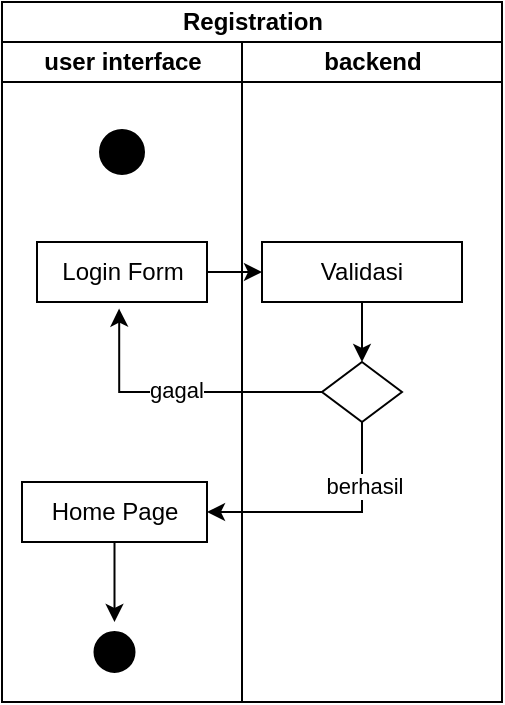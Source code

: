 <mxfile version="24.2.5" type="device">
  <diagram name="Page-1" id="BxDvggatVfIMBpYUd4Ra">
    <mxGraphModel dx="650" dy="401" grid="1" gridSize="10" guides="1" tooltips="1" connect="1" arrows="1" fold="1" page="1" pageScale="1" pageWidth="850" pageHeight="1100" math="0" shadow="0">
      <root>
        <mxCell id="0" />
        <mxCell id="1" parent="0" />
        <mxCell id="ZaI5GNJCM0H7dVqz7kN7-1" value="Registration" style="swimlane;childLayout=stackLayout;resizeParent=1;resizeParentMax=0;startSize=20;html=1;" vertex="1" parent="1">
          <mxGeometry x="190.0" y="50" width="250" height="350" as="geometry" />
        </mxCell>
        <mxCell id="ZaI5GNJCM0H7dVqz7kN7-2" value="user interface" style="swimlane;startSize=20;html=1;" vertex="1" parent="ZaI5GNJCM0H7dVqz7kN7-1">
          <mxGeometry y="20" width="120" height="330" as="geometry" />
        </mxCell>
        <mxCell id="ZaI5GNJCM0H7dVqz7kN7-3" value="" style="ellipse;html=1;shape=startState;strokeColor=#000000;fillColor=#000000;" vertex="1" parent="ZaI5GNJCM0H7dVqz7kN7-2">
          <mxGeometry x="45.0" y="40" width="30" height="30" as="geometry" />
        </mxCell>
        <mxCell id="ZaI5GNJCM0H7dVqz7kN7-4" value="" style="edgeStyle=orthogonalEdgeStyle;html=1;verticalAlign=bottom;endArrow=open;endSize=8;rounded=0;strokeColor=#FFFFFF;" edge="1" parent="ZaI5GNJCM0H7dVqz7kN7-2" source="ZaI5GNJCM0H7dVqz7kN7-3">
          <mxGeometry relative="1" as="geometry">
            <mxPoint x="60.0" y="100" as="targetPoint" />
          </mxGeometry>
        </mxCell>
        <mxCell id="ZaI5GNJCM0H7dVqz7kN7-5" value="Login Form" style="html=1;whiteSpace=wrap;" vertex="1" parent="ZaI5GNJCM0H7dVqz7kN7-2">
          <mxGeometry x="17.5" y="100" width="85" height="30" as="geometry" />
        </mxCell>
        <mxCell id="ZaI5GNJCM0H7dVqz7kN7-6" value="Home Page" style="html=1;whiteSpace=wrap;" vertex="1" parent="ZaI5GNJCM0H7dVqz7kN7-2">
          <mxGeometry x="10" y="220" width="92.5" height="30" as="geometry" />
        </mxCell>
        <mxCell id="ZaI5GNJCM0H7dVqz7kN7-7" value="" style="ellipse;html=1;shape=endState;fillColor=#000000;strokeColor=#FFFFFF;" vertex="1" parent="ZaI5GNJCM0H7dVqz7kN7-2">
          <mxGeometry x="41.25" y="290" width="30" height="30" as="geometry" />
        </mxCell>
        <mxCell id="ZaI5GNJCM0H7dVqz7kN7-8" style="edgeStyle=orthogonalEdgeStyle;rounded=0;orthogonalLoop=1;jettySize=auto;html=1;exitX=0.5;exitY=1;exitDx=0;exitDy=0;entryX=0.5;entryY=0;entryDx=0;entryDy=0;" edge="1" parent="ZaI5GNJCM0H7dVqz7kN7-2" source="ZaI5GNJCM0H7dVqz7kN7-6" target="ZaI5GNJCM0H7dVqz7kN7-7">
          <mxGeometry relative="1" as="geometry" />
        </mxCell>
        <mxCell id="ZaI5GNJCM0H7dVqz7kN7-9" value="backend" style="swimlane;startSize=20;html=1;" vertex="1" parent="ZaI5GNJCM0H7dVqz7kN7-1">
          <mxGeometry x="120" y="20" width="130" height="330" as="geometry" />
        </mxCell>
        <mxCell id="ZaI5GNJCM0H7dVqz7kN7-10" style="edgeStyle=orthogonalEdgeStyle;rounded=0;orthogonalLoop=1;jettySize=auto;html=1;exitX=0.5;exitY=1;exitDx=0;exitDy=0;entryX=0.5;entryY=0;entryDx=0;entryDy=0;" edge="1" parent="ZaI5GNJCM0H7dVqz7kN7-9" source="ZaI5GNJCM0H7dVqz7kN7-11" target="ZaI5GNJCM0H7dVqz7kN7-14">
          <mxGeometry relative="1" as="geometry" />
        </mxCell>
        <mxCell id="ZaI5GNJCM0H7dVqz7kN7-11" value="Validasi" style="html=1;whiteSpace=wrap;" vertex="1" parent="ZaI5GNJCM0H7dVqz7kN7-9">
          <mxGeometry x="10" y="100" width="100" height="30" as="geometry" />
        </mxCell>
        <mxCell id="ZaI5GNJCM0H7dVqz7kN7-14" value="" style="rhombus;whiteSpace=wrap;html=1;" vertex="1" parent="ZaI5GNJCM0H7dVqz7kN7-9">
          <mxGeometry x="40" y="160" width="40" height="30" as="geometry" />
        </mxCell>
        <mxCell id="ZaI5GNJCM0H7dVqz7kN7-30" style="edgeStyle=orthogonalEdgeStyle;rounded=0;orthogonalLoop=1;jettySize=auto;html=1;exitX=0;exitY=0.5;exitDx=0;exitDy=0;entryX=0.483;entryY=1.11;entryDx=0;entryDy=0;entryPerimeter=0;" edge="1" parent="ZaI5GNJCM0H7dVqz7kN7-1" source="ZaI5GNJCM0H7dVqz7kN7-14" target="ZaI5GNJCM0H7dVqz7kN7-5">
          <mxGeometry relative="1" as="geometry" />
        </mxCell>
        <mxCell id="ZaI5GNJCM0H7dVqz7kN7-31" value="gagal" style="edgeLabel;html=1;align=center;verticalAlign=middle;resizable=0;points=[];" vertex="1" connectable="0" parent="ZaI5GNJCM0H7dVqz7kN7-30">
          <mxGeometry x="0.018" y="-1" relative="1" as="geometry">
            <mxPoint as="offset" />
          </mxGeometry>
        </mxCell>
        <mxCell id="ZaI5GNJCM0H7dVqz7kN7-42" style="edgeStyle=orthogonalEdgeStyle;rounded=0;orthogonalLoop=1;jettySize=auto;html=1;exitX=1;exitY=0.5;exitDx=0;exitDy=0;entryX=0;entryY=0.5;entryDx=0;entryDy=0;" edge="1" parent="ZaI5GNJCM0H7dVqz7kN7-1" source="ZaI5GNJCM0H7dVqz7kN7-5" target="ZaI5GNJCM0H7dVqz7kN7-11">
          <mxGeometry relative="1" as="geometry" />
        </mxCell>
        <mxCell id="ZaI5GNJCM0H7dVqz7kN7-12" style="edgeStyle=orthogonalEdgeStyle;rounded=0;orthogonalLoop=1;jettySize=auto;html=1;exitX=0.5;exitY=1;exitDx=0;exitDy=0;entryX=1;entryY=0.5;entryDx=0;entryDy=0;" edge="1" parent="ZaI5GNJCM0H7dVqz7kN7-1" source="ZaI5GNJCM0H7dVqz7kN7-14" target="ZaI5GNJCM0H7dVqz7kN7-6">
          <mxGeometry relative="1" as="geometry">
            <mxPoint x="180.0" y="250" as="targetPoint" />
          </mxGeometry>
        </mxCell>
        <mxCell id="ZaI5GNJCM0H7dVqz7kN7-13" value="berhasil" style="edgeLabel;html=1;align=center;verticalAlign=middle;resizable=0;points=[];" vertex="1" connectable="0" parent="ZaI5GNJCM0H7dVqz7kN7-12">
          <mxGeometry x="-0.485" y="1" relative="1" as="geometry">
            <mxPoint as="offset" />
          </mxGeometry>
        </mxCell>
      </root>
    </mxGraphModel>
  </diagram>
</mxfile>
